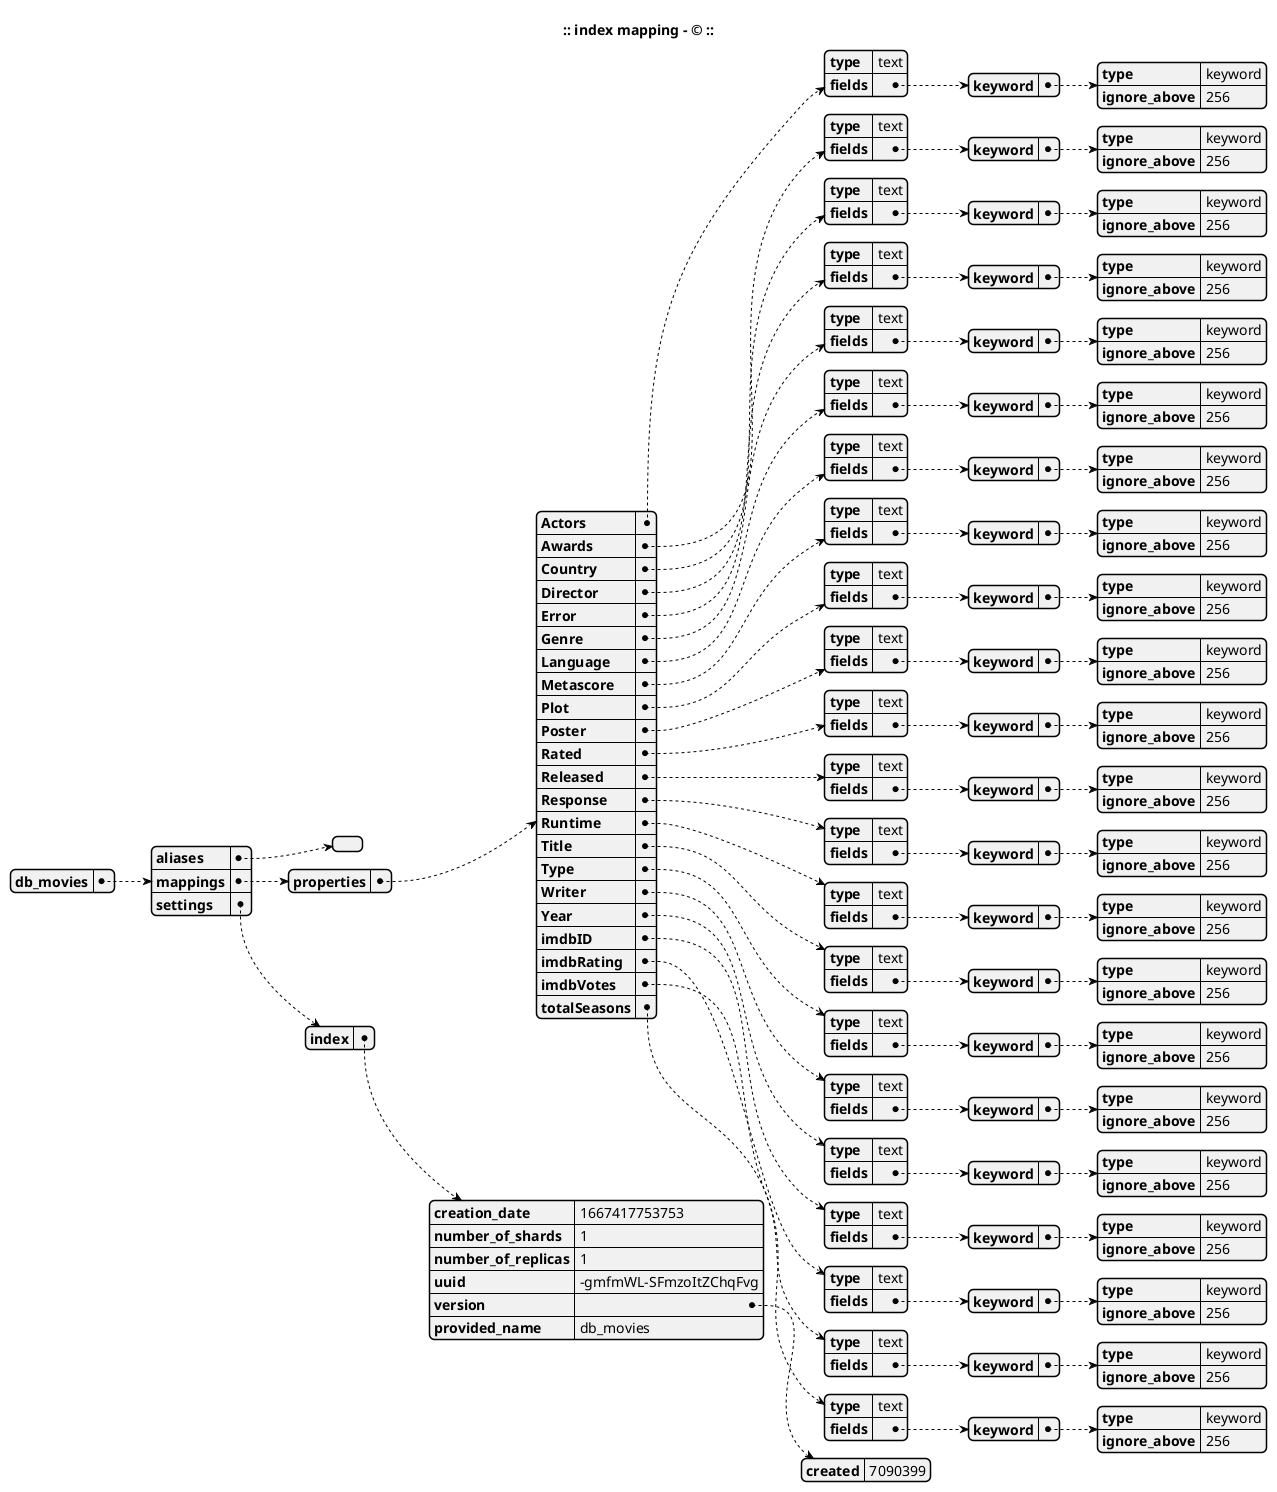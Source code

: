 
@startjson
title **:: index mapping - © ::**
!theme _none_
skinparam linetype ortho

{
    "db_movies": {
        "aliases": {},
        "mappings": {
            "properties": {
                "Actors": {
                    "type": "text",
                    "fields": {
                        "keyword": {
                            "type": "keyword",
                            "ignore_above": 256
                        }
                    }
                },
                "Awards": {
                    "type": "text",
                    "fields": {
                        "keyword": {
                            "type": "keyword",
                            "ignore_above": 256
                        }
                    }
                },
                "Country": {
                    "type": "text",
                    "fields": {
                        "keyword": {
                            "type": "keyword",
                            "ignore_above": 256
                        }
                    }
                },
                "Director": {
                    "type": "text",
                    "fields": {
                        "keyword": {
                            "type": "keyword",
                            "ignore_above": 256
                        }
                    }
                },
                "Error": {
                    "type": "text",
                    "fields": {
                        "keyword": {
                            "type": "keyword",
                            "ignore_above": 256
                        }
                    }
                },
                "Genre": {
                    "type": "text",
                    "fields": {
                        "keyword": {
                            "type": "keyword",
                            "ignore_above": 256
                        }
                    }
                },
                "Language": {
                    "type": "text",
                    "fields": {
                        "keyword": {
                            "type": "keyword",
                            "ignore_above": 256
                        }
                    }
                },
                "Metascore": {
                    "type": "text",
                    "fields": {
                        "keyword": {
                            "type": "keyword",
                            "ignore_above": 256
                        }
                    }
                },
                "Plot": {
                    "type": "text",
                    "fields": {
                        "keyword": {
                            "type": "keyword",
                            "ignore_above": 256
                        }
                    }
                },
                "Poster": {
                    "type": "text",
                    "fields": {
                        "keyword": {
                            "type": "keyword",
                            "ignore_above": 256
                        }
                    }
                },
                "Rated": {
                    "type": "text",
                    "fields": {
                        "keyword": {
                            "type": "keyword",
                            "ignore_above": 256
                        }
                    }
                },
                "Released": {
                    "type": "text",
                    "fields": {
                        "keyword": {
                            "type": "keyword",
                            "ignore_above": 256
                        }
                    }
                },
                "Response": {
                    "type": "text",
                    "fields": {
                        "keyword": {
                            "type": "keyword",
                            "ignore_above": 256
                        }
                    }
                },
                "Runtime": {
                    "type": "text",
                    "fields": {
                        "keyword": {
                            "type": "keyword",
                            "ignore_above": 256
                        }
                    }
                },
                "Title": {
                    "type": "text",
                    "fields": {
                        "keyword": {
                            "type": "keyword",
                            "ignore_above": 256
                        }
                    }
                },
                "Type": {
                    "type": "text",
                    "fields": {
                        "keyword": {
                            "type": "keyword",
                            "ignore_above": 256
                        }
                    }
                },
                "Writer": {
                    "type": "text",
                    "fields": {
                        "keyword": {
                            "type": "keyword",
                            "ignore_above": 256
                        }
                    }
                },
                "Year": {
                    "type": "text",
                    "fields": {
                        "keyword": {
                            "type": "keyword",
                            "ignore_above": 256
                        }
                    }
                },
                "imdbID": {
                    "type": "text",
                    "fields": {
                        "keyword": {
                            "type": "keyword",
                            "ignore_above": 256
                        }
                    }
                },
                "imdbRating": {
                    "type": "text",
                    "fields": {
                        "keyword": {
                            "type": "keyword",
                            "ignore_above": 256
                        }
                    }
                },
                "imdbVotes": {
                    "type": "text",
                    "fields": {
                        "keyword": {
                            "type": "keyword",
                            "ignore_above": 256
                        }
                    }
                },
                "totalSeasons": {
                    "type": "text",
                    "fields": {
                        "keyword": {
                            "type": "keyword",
                            "ignore_above": 256
                        }
                    }
                }
            }
        },
        "settings": {
            "index": {
                "creation_date": "1667417753753",
                "number_of_shards": "1",
                "number_of_replicas": "1",
                "uuid": "-gmfmWL-SFmzoItZChqFvg",
                "version": {
                    "created": "7090399"
                },
                "provided_name": "db_movies"
            }
        }
    }
}
@endjson